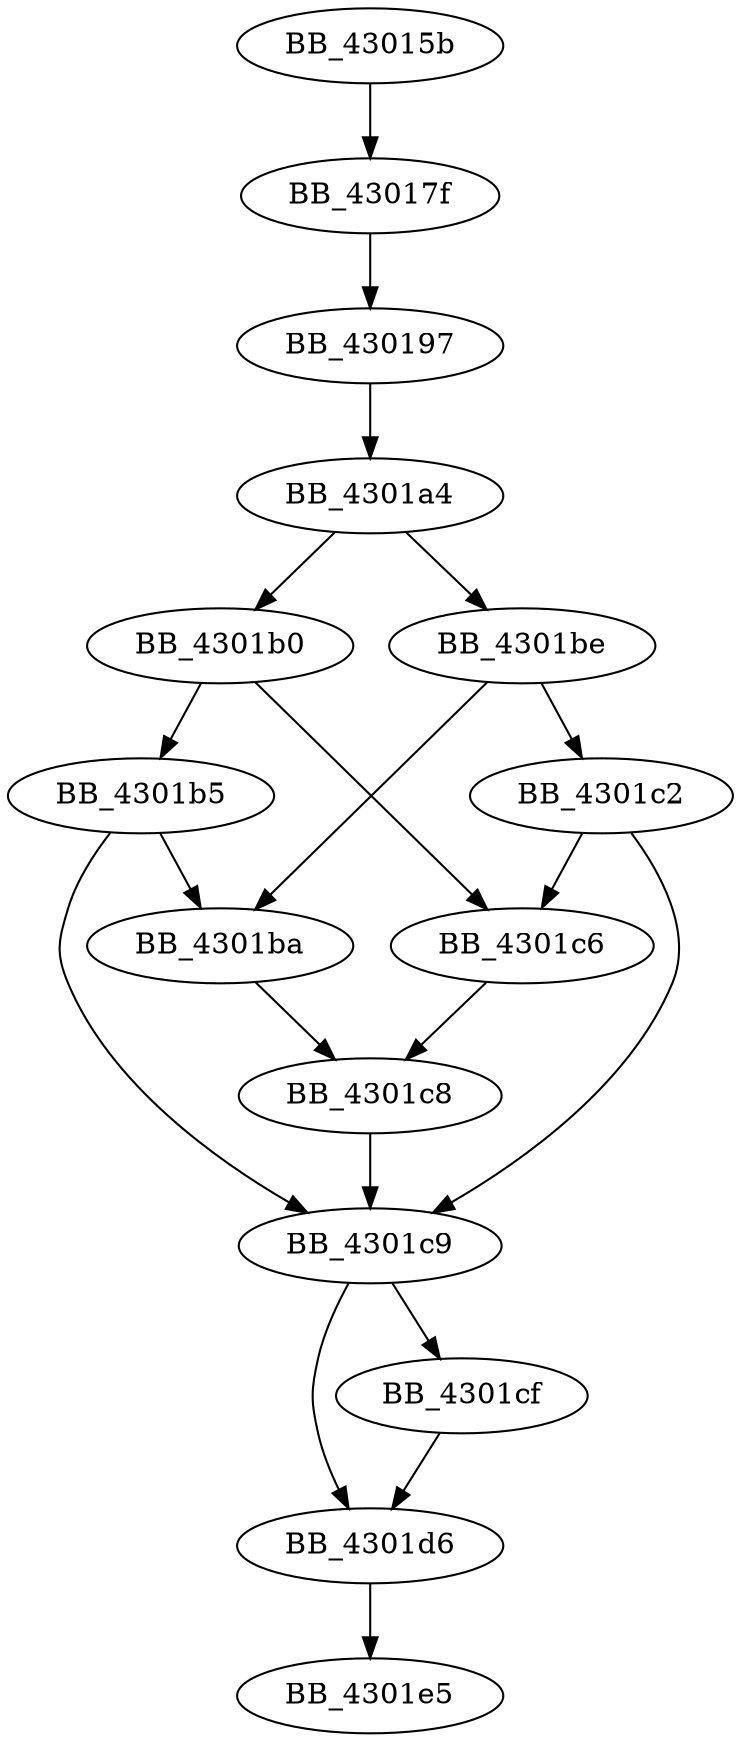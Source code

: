 DiGraph __atodbl_l{
BB_43015b->BB_43017f
BB_43017f->BB_430197
BB_430197->BB_4301a4
BB_4301a4->BB_4301b0
BB_4301a4->BB_4301be
BB_4301b0->BB_4301b5
BB_4301b0->BB_4301c6
BB_4301b5->BB_4301ba
BB_4301b5->BB_4301c9
BB_4301ba->BB_4301c8
BB_4301be->BB_4301ba
BB_4301be->BB_4301c2
BB_4301c2->BB_4301c6
BB_4301c2->BB_4301c9
BB_4301c6->BB_4301c8
BB_4301c8->BB_4301c9
BB_4301c9->BB_4301cf
BB_4301c9->BB_4301d6
BB_4301cf->BB_4301d6
BB_4301d6->BB_4301e5
}
